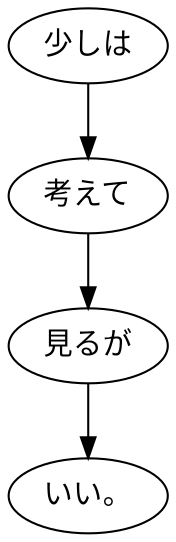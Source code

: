 digraph graph4205 {
	node0 [label="少しは"];
	node1 [label="考えて"];
	node2 [label="見るが"];
	node3 [label="いい。"];
	node0 -> node1;
	node1 -> node2;
	node2 -> node3;
}
